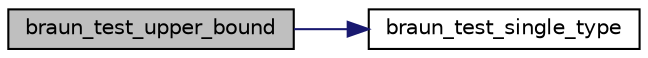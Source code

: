 digraph "braun_test_upper_bound"
{
  edge [fontname="Helvetica",fontsize="10",labelfontname="Helvetica",labelfontsize="10"];
  node [fontname="Helvetica",fontsize="10",shape=record];
  rankdir="LR";
  Node2449 [label="braun_test_upper_bound",height=0.2,width=0.4,color="black", fillcolor="grey75", style="filled", fontcolor="black"];
  Node2449 -> Node2450 [color="midnightblue",fontsize="10",style="solid",fontname="Helvetica"];
  Node2450 [label="braun_test_single_type",height=0.2,width=0.4,color="black", fillcolor="white", style="filled",URL="$de/d59/lib_2foundations_2geometry_2packing_8_c.html#a26142039e77b4e4ba12148f78ec7ae36"];
}

